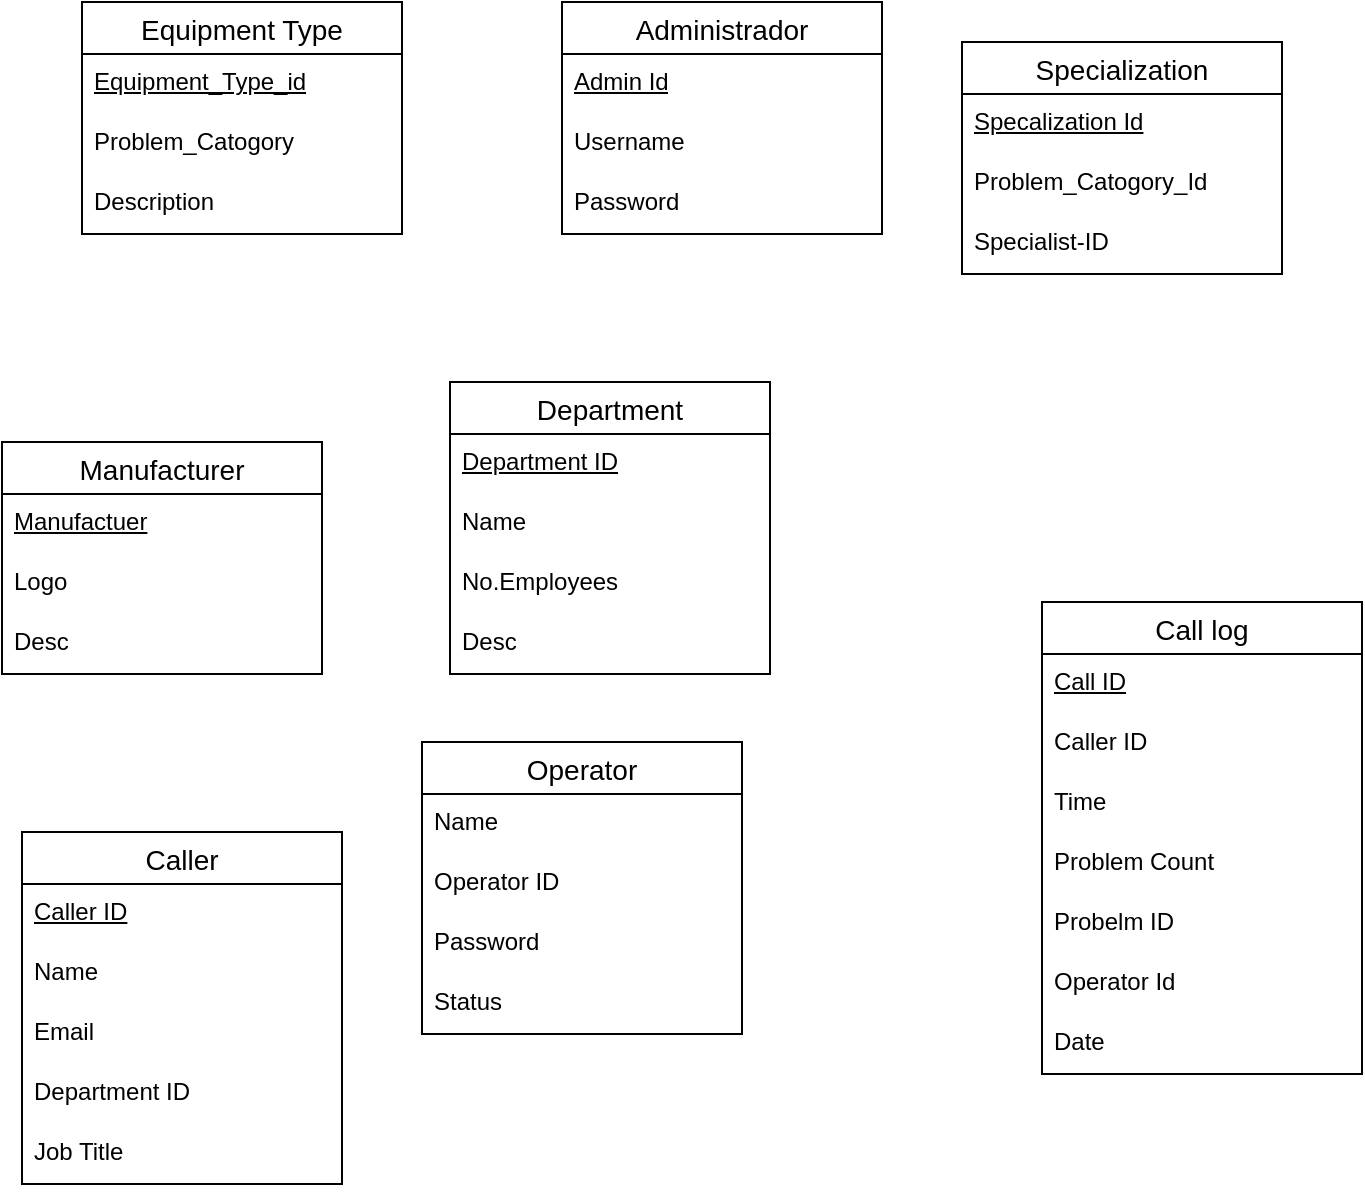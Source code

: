 <mxfile version="24.7.17">
  <diagram name="Página-1" id="YWZvAVdTHP1_MzkWAXJE">
    <mxGraphModel dx="348" dy="700" grid="1" gridSize="10" guides="1" tooltips="1" connect="1" arrows="1" fold="1" page="1" pageScale="1" pageWidth="827" pageHeight="1169" math="0" shadow="0">
      <root>
        <mxCell id="0" />
        <mxCell id="1" parent="0" />
        <mxCell id="xowSbuj2Z7gYmJpsl86z-18" value="Equipment Type" style="swimlane;fontStyle=0;childLayout=stackLayout;horizontal=1;startSize=26;horizontalStack=0;resizeParent=1;resizeParentMax=0;resizeLast=0;collapsible=1;marginBottom=0;align=center;fontSize=14;" vertex="1" parent="1">
          <mxGeometry x="150" y="170" width="160" height="116" as="geometry" />
        </mxCell>
        <mxCell id="xowSbuj2Z7gYmJpsl86z-19" value="&lt;span style=&quot;text-wrap-mode: nowrap; text-decoration-line: underline;&quot;&gt;Equipment_Type_id&lt;/span&gt;" style="text;strokeColor=none;fillColor=none;spacingLeft=4;spacingRight=4;overflow=hidden;rotatable=0;points=[[0,0.5],[1,0.5]];portConstraint=eastwest;fontSize=12;whiteSpace=wrap;html=1;" vertex="1" parent="xowSbuj2Z7gYmJpsl86z-18">
          <mxGeometry y="26" width="160" height="30" as="geometry" />
        </mxCell>
        <mxCell id="xowSbuj2Z7gYmJpsl86z-20" value="Problem_Catogory" style="text;strokeColor=none;fillColor=none;spacingLeft=4;spacingRight=4;overflow=hidden;rotatable=0;points=[[0,0.5],[1,0.5]];portConstraint=eastwest;fontSize=12;whiteSpace=wrap;html=1;" vertex="1" parent="xowSbuj2Z7gYmJpsl86z-18">
          <mxGeometry y="56" width="160" height="30" as="geometry" />
        </mxCell>
        <mxCell id="xowSbuj2Z7gYmJpsl86z-21" value="Description" style="text;strokeColor=none;fillColor=none;spacingLeft=4;spacingRight=4;overflow=hidden;rotatable=0;points=[[0,0.5],[1,0.5]];portConstraint=eastwest;fontSize=12;whiteSpace=wrap;html=1;" vertex="1" parent="xowSbuj2Z7gYmJpsl86z-18">
          <mxGeometry y="86" width="160" height="30" as="geometry" />
        </mxCell>
        <mxCell id="xowSbuj2Z7gYmJpsl86z-22" value="Administrador" style="swimlane;fontStyle=0;childLayout=stackLayout;horizontal=1;startSize=26;horizontalStack=0;resizeParent=1;resizeParentMax=0;resizeLast=0;collapsible=1;marginBottom=0;align=center;fontSize=14;" vertex="1" parent="1">
          <mxGeometry x="390" y="170" width="160" height="116" as="geometry" />
        </mxCell>
        <mxCell id="xowSbuj2Z7gYmJpsl86z-23" value="&lt;span style=&quot;text-wrap-mode: nowrap;&quot;&gt;&lt;u&gt;Admin Id&lt;/u&gt;&lt;/span&gt;" style="text;strokeColor=none;fillColor=none;spacingLeft=4;spacingRight=4;overflow=hidden;rotatable=0;points=[[0,0.5],[1,0.5]];portConstraint=eastwest;fontSize=12;whiteSpace=wrap;html=1;" vertex="1" parent="xowSbuj2Z7gYmJpsl86z-22">
          <mxGeometry y="26" width="160" height="30" as="geometry" />
        </mxCell>
        <mxCell id="xowSbuj2Z7gYmJpsl86z-24" value="Username" style="text;strokeColor=none;fillColor=none;spacingLeft=4;spacingRight=4;overflow=hidden;rotatable=0;points=[[0,0.5],[1,0.5]];portConstraint=eastwest;fontSize=12;whiteSpace=wrap;html=1;" vertex="1" parent="xowSbuj2Z7gYmJpsl86z-22">
          <mxGeometry y="56" width="160" height="30" as="geometry" />
        </mxCell>
        <mxCell id="xowSbuj2Z7gYmJpsl86z-25" value="Password" style="text;strokeColor=none;fillColor=none;spacingLeft=4;spacingRight=4;overflow=hidden;rotatable=0;points=[[0,0.5],[1,0.5]];portConstraint=eastwest;fontSize=12;whiteSpace=wrap;html=1;" vertex="1" parent="xowSbuj2Z7gYmJpsl86z-22">
          <mxGeometry y="86" width="160" height="30" as="geometry" />
        </mxCell>
        <mxCell id="xowSbuj2Z7gYmJpsl86z-26" value="Manufacturer" style="swimlane;fontStyle=0;childLayout=stackLayout;horizontal=1;startSize=26;horizontalStack=0;resizeParent=1;resizeParentMax=0;resizeLast=0;collapsible=1;marginBottom=0;align=center;fontSize=14;" vertex="1" parent="1">
          <mxGeometry x="110" y="390" width="160" height="116" as="geometry" />
        </mxCell>
        <mxCell id="xowSbuj2Z7gYmJpsl86z-27" value="&lt;span style=&quot;text-wrap-mode: nowrap;&quot;&gt;&lt;u&gt;Manufactuer&lt;/u&gt;&lt;/span&gt;" style="text;strokeColor=none;fillColor=none;spacingLeft=4;spacingRight=4;overflow=hidden;rotatable=0;points=[[0,0.5],[1,0.5]];portConstraint=eastwest;fontSize=12;whiteSpace=wrap;html=1;" vertex="1" parent="xowSbuj2Z7gYmJpsl86z-26">
          <mxGeometry y="26" width="160" height="30" as="geometry" />
        </mxCell>
        <mxCell id="xowSbuj2Z7gYmJpsl86z-28" value="Logo" style="text;strokeColor=none;fillColor=none;spacingLeft=4;spacingRight=4;overflow=hidden;rotatable=0;points=[[0,0.5],[1,0.5]];portConstraint=eastwest;fontSize=12;whiteSpace=wrap;html=1;" vertex="1" parent="xowSbuj2Z7gYmJpsl86z-26">
          <mxGeometry y="56" width="160" height="30" as="geometry" />
        </mxCell>
        <mxCell id="xowSbuj2Z7gYmJpsl86z-29" value="Desc" style="text;strokeColor=none;fillColor=none;spacingLeft=4;spacingRight=4;overflow=hidden;rotatable=0;points=[[0,0.5],[1,0.5]];portConstraint=eastwest;fontSize=12;whiteSpace=wrap;html=1;" vertex="1" parent="xowSbuj2Z7gYmJpsl86z-26">
          <mxGeometry y="86" width="160" height="30" as="geometry" />
        </mxCell>
        <mxCell id="xowSbuj2Z7gYmJpsl86z-30" value="Department" style="swimlane;fontStyle=0;childLayout=stackLayout;horizontal=1;startSize=26;horizontalStack=0;resizeParent=1;resizeParentMax=0;resizeLast=0;collapsible=1;marginBottom=0;align=center;fontSize=14;" vertex="1" parent="1">
          <mxGeometry x="334" y="360" width="160" height="146" as="geometry" />
        </mxCell>
        <mxCell id="xowSbuj2Z7gYmJpsl86z-31" value="&lt;span style=&quot;text-wrap-mode: nowrap;&quot;&gt;&lt;u&gt;Department ID&lt;/u&gt;&lt;/span&gt;" style="text;strokeColor=none;fillColor=none;spacingLeft=4;spacingRight=4;overflow=hidden;rotatable=0;points=[[0,0.5],[1,0.5]];portConstraint=eastwest;fontSize=12;whiteSpace=wrap;html=1;" vertex="1" parent="xowSbuj2Z7gYmJpsl86z-30">
          <mxGeometry y="26" width="160" height="30" as="geometry" />
        </mxCell>
        <mxCell id="xowSbuj2Z7gYmJpsl86z-38" value="Name" style="text;strokeColor=none;fillColor=none;spacingLeft=4;spacingRight=4;overflow=hidden;rotatable=0;points=[[0,0.5],[1,0.5]];portConstraint=eastwest;fontSize=12;whiteSpace=wrap;html=1;" vertex="1" parent="xowSbuj2Z7gYmJpsl86z-30">
          <mxGeometry y="56" width="160" height="30" as="geometry" />
        </mxCell>
        <mxCell id="xowSbuj2Z7gYmJpsl86z-37" value="No.Employees" style="text;strokeColor=none;fillColor=none;spacingLeft=4;spacingRight=4;overflow=hidden;rotatable=0;points=[[0,0.5],[1,0.5]];portConstraint=eastwest;fontSize=12;whiteSpace=wrap;html=1;" vertex="1" parent="xowSbuj2Z7gYmJpsl86z-30">
          <mxGeometry y="86" width="160" height="30" as="geometry" />
        </mxCell>
        <mxCell id="xowSbuj2Z7gYmJpsl86z-33" value="Desc" style="text;strokeColor=none;fillColor=none;spacingLeft=4;spacingRight=4;overflow=hidden;rotatable=0;points=[[0,0.5],[1,0.5]];portConstraint=eastwest;fontSize=12;whiteSpace=wrap;html=1;" vertex="1" parent="xowSbuj2Z7gYmJpsl86z-30">
          <mxGeometry y="116" width="160" height="30" as="geometry" />
        </mxCell>
        <mxCell id="xowSbuj2Z7gYmJpsl86z-39" value="Caller" style="swimlane;fontStyle=0;childLayout=stackLayout;horizontal=1;startSize=26;horizontalStack=0;resizeParent=1;resizeParentMax=0;resizeLast=0;collapsible=1;marginBottom=0;align=center;fontSize=14;" vertex="1" parent="1">
          <mxGeometry x="120" y="585" width="160" height="176" as="geometry" />
        </mxCell>
        <mxCell id="xowSbuj2Z7gYmJpsl86z-40" value="&lt;span style=&quot;text-wrap-mode: nowrap;&quot;&gt;&lt;u&gt;Caller ID&lt;/u&gt;&lt;/span&gt;" style="text;strokeColor=none;fillColor=none;spacingLeft=4;spacingRight=4;overflow=hidden;rotatable=0;points=[[0,0.5],[1,0.5]];portConstraint=eastwest;fontSize=12;whiteSpace=wrap;html=1;" vertex="1" parent="xowSbuj2Z7gYmJpsl86z-39">
          <mxGeometry y="26" width="160" height="30" as="geometry" />
        </mxCell>
        <mxCell id="xowSbuj2Z7gYmJpsl86z-44" value="Name" style="text;strokeColor=none;fillColor=none;spacingLeft=4;spacingRight=4;overflow=hidden;rotatable=0;points=[[0,0.5],[1,0.5]];portConstraint=eastwest;fontSize=12;whiteSpace=wrap;html=1;" vertex="1" parent="xowSbuj2Z7gYmJpsl86z-39">
          <mxGeometry y="56" width="160" height="30" as="geometry" />
        </mxCell>
        <mxCell id="xowSbuj2Z7gYmJpsl86z-45" value="Email" style="text;strokeColor=none;fillColor=none;spacingLeft=4;spacingRight=4;overflow=hidden;rotatable=0;points=[[0,0.5],[1,0.5]];portConstraint=eastwest;fontSize=12;whiteSpace=wrap;html=1;" vertex="1" parent="xowSbuj2Z7gYmJpsl86z-39">
          <mxGeometry y="86" width="160" height="30" as="geometry" />
        </mxCell>
        <mxCell id="xowSbuj2Z7gYmJpsl86z-42" value="Department ID" style="text;strokeColor=none;fillColor=none;spacingLeft=4;spacingRight=4;overflow=hidden;rotatable=0;points=[[0,0.5],[1,0.5]];portConstraint=eastwest;fontSize=12;whiteSpace=wrap;html=1;" vertex="1" parent="xowSbuj2Z7gYmJpsl86z-39">
          <mxGeometry y="116" width="160" height="30" as="geometry" />
        </mxCell>
        <mxCell id="xowSbuj2Z7gYmJpsl86z-43" value="Job Title" style="text;strokeColor=none;fillColor=none;spacingLeft=4;spacingRight=4;overflow=hidden;rotatable=0;points=[[0,0.5],[1,0.5]];portConstraint=eastwest;fontSize=12;whiteSpace=wrap;html=1;" vertex="1" parent="xowSbuj2Z7gYmJpsl86z-39">
          <mxGeometry y="146" width="160" height="30" as="geometry" />
        </mxCell>
        <mxCell id="xowSbuj2Z7gYmJpsl86z-46" value="Operator" style="swimlane;fontStyle=0;childLayout=stackLayout;horizontal=1;startSize=26;horizontalStack=0;resizeParent=1;resizeParentMax=0;resizeLast=0;collapsible=1;marginBottom=0;align=center;fontSize=14;" vertex="1" parent="1">
          <mxGeometry x="320" y="540" width="160" height="146" as="geometry" />
        </mxCell>
        <mxCell id="xowSbuj2Z7gYmJpsl86z-48" value="Name" style="text;strokeColor=none;fillColor=none;spacingLeft=4;spacingRight=4;overflow=hidden;rotatable=0;points=[[0,0.5],[1,0.5]];portConstraint=eastwest;fontSize=12;whiteSpace=wrap;html=1;" vertex="1" parent="xowSbuj2Z7gYmJpsl86z-46">
          <mxGeometry y="26" width="160" height="30" as="geometry" />
        </mxCell>
        <mxCell id="xowSbuj2Z7gYmJpsl86z-49" value="Operator ID" style="text;strokeColor=none;fillColor=none;spacingLeft=4;spacingRight=4;overflow=hidden;rotatable=0;points=[[0,0.5],[1,0.5]];portConstraint=eastwest;fontSize=12;whiteSpace=wrap;html=1;" vertex="1" parent="xowSbuj2Z7gYmJpsl86z-46">
          <mxGeometry y="56" width="160" height="30" as="geometry" />
        </mxCell>
        <mxCell id="xowSbuj2Z7gYmJpsl86z-50" value="Password" style="text;strokeColor=none;fillColor=none;spacingLeft=4;spacingRight=4;overflow=hidden;rotatable=0;points=[[0,0.5],[1,0.5]];portConstraint=eastwest;fontSize=12;whiteSpace=wrap;html=1;" vertex="1" parent="xowSbuj2Z7gYmJpsl86z-46">
          <mxGeometry y="86" width="160" height="30" as="geometry" />
        </mxCell>
        <mxCell id="xowSbuj2Z7gYmJpsl86z-51" value="Status" style="text;strokeColor=none;fillColor=none;spacingLeft=4;spacingRight=4;overflow=hidden;rotatable=0;points=[[0,0.5],[1,0.5]];portConstraint=eastwest;fontSize=12;whiteSpace=wrap;html=1;" vertex="1" parent="xowSbuj2Z7gYmJpsl86z-46">
          <mxGeometry y="116" width="160" height="30" as="geometry" />
        </mxCell>
        <mxCell id="xowSbuj2Z7gYmJpsl86z-52" value="Call log" style="swimlane;fontStyle=0;childLayout=stackLayout;horizontal=1;startSize=26;horizontalStack=0;resizeParent=1;resizeParentMax=0;resizeLast=0;collapsible=1;marginBottom=0;align=center;fontSize=14;" vertex="1" parent="1">
          <mxGeometry x="630" y="470" width="160" height="236" as="geometry" />
        </mxCell>
        <mxCell id="xowSbuj2Z7gYmJpsl86z-53" value="&lt;span style=&quot;text-wrap-mode: nowrap;&quot;&gt;&lt;u&gt;Call ID&lt;/u&gt;&lt;/span&gt;" style="text;strokeColor=none;fillColor=none;spacingLeft=4;spacingRight=4;overflow=hidden;rotatable=0;points=[[0,0.5],[1,0.5]];portConstraint=eastwest;fontSize=12;whiteSpace=wrap;html=1;" vertex="1" parent="xowSbuj2Z7gYmJpsl86z-52">
          <mxGeometry y="26" width="160" height="30" as="geometry" />
        </mxCell>
        <mxCell id="xowSbuj2Z7gYmJpsl86z-60" value="Caller ID" style="text;strokeColor=none;fillColor=none;spacingLeft=4;spacingRight=4;overflow=hidden;rotatable=0;points=[[0,0.5],[1,0.5]];portConstraint=eastwest;fontSize=12;whiteSpace=wrap;html=1;" vertex="1" parent="xowSbuj2Z7gYmJpsl86z-52">
          <mxGeometry y="56" width="160" height="30" as="geometry" />
        </mxCell>
        <mxCell id="xowSbuj2Z7gYmJpsl86z-61" value="Time" style="text;strokeColor=none;fillColor=none;spacingLeft=4;spacingRight=4;overflow=hidden;rotatable=0;points=[[0,0.5],[1,0.5]];portConstraint=eastwest;fontSize=12;whiteSpace=wrap;html=1;" vertex="1" parent="xowSbuj2Z7gYmJpsl86z-52">
          <mxGeometry y="86" width="160" height="30" as="geometry" />
        </mxCell>
        <mxCell id="xowSbuj2Z7gYmJpsl86z-59" value="Problem Count" style="text;strokeColor=none;fillColor=none;spacingLeft=4;spacingRight=4;overflow=hidden;rotatable=0;points=[[0,0.5],[1,0.5]];portConstraint=eastwest;fontSize=12;whiteSpace=wrap;html=1;" vertex="1" parent="xowSbuj2Z7gYmJpsl86z-52">
          <mxGeometry y="116" width="160" height="30" as="geometry" />
        </mxCell>
        <mxCell id="xowSbuj2Z7gYmJpsl86z-58" value="Probelm ID" style="text;strokeColor=none;fillColor=none;spacingLeft=4;spacingRight=4;overflow=hidden;rotatable=0;points=[[0,0.5],[1,0.5]];portConstraint=eastwest;fontSize=12;whiteSpace=wrap;html=1;" vertex="1" parent="xowSbuj2Z7gYmJpsl86z-52">
          <mxGeometry y="146" width="160" height="30" as="geometry" />
        </mxCell>
        <mxCell id="xowSbuj2Z7gYmJpsl86z-55" value="Operator Id" style="text;strokeColor=none;fillColor=none;spacingLeft=4;spacingRight=4;overflow=hidden;rotatable=0;points=[[0,0.5],[1,0.5]];portConstraint=eastwest;fontSize=12;whiteSpace=wrap;html=1;" vertex="1" parent="xowSbuj2Z7gYmJpsl86z-52">
          <mxGeometry y="176" width="160" height="30" as="geometry" />
        </mxCell>
        <mxCell id="xowSbuj2Z7gYmJpsl86z-56" value="Date" style="text;strokeColor=none;fillColor=none;spacingLeft=4;spacingRight=4;overflow=hidden;rotatable=0;points=[[0,0.5],[1,0.5]];portConstraint=eastwest;fontSize=12;whiteSpace=wrap;html=1;" vertex="1" parent="xowSbuj2Z7gYmJpsl86z-52">
          <mxGeometry y="206" width="160" height="30" as="geometry" />
        </mxCell>
        <mxCell id="xowSbuj2Z7gYmJpsl86z-62" value="Specialization" style="swimlane;fontStyle=0;childLayout=stackLayout;horizontal=1;startSize=26;horizontalStack=0;resizeParent=1;resizeParentMax=0;resizeLast=0;collapsible=1;marginBottom=0;align=center;fontSize=14;" vertex="1" parent="1">
          <mxGeometry x="590" y="190" width="160" height="116" as="geometry" />
        </mxCell>
        <mxCell id="xowSbuj2Z7gYmJpsl86z-63" value="&lt;span style=&quot;text-wrap-mode: nowrap;&quot;&gt;&lt;u&gt;Specalization Id&lt;/u&gt;&lt;/span&gt;" style="text;strokeColor=none;fillColor=none;spacingLeft=4;spacingRight=4;overflow=hidden;rotatable=0;points=[[0,0.5],[1,0.5]];portConstraint=eastwest;fontSize=12;whiteSpace=wrap;html=1;" vertex="1" parent="xowSbuj2Z7gYmJpsl86z-62">
          <mxGeometry y="26" width="160" height="30" as="geometry" />
        </mxCell>
        <mxCell id="xowSbuj2Z7gYmJpsl86z-64" value="Problem_Catogory_Id" style="text;strokeColor=none;fillColor=none;spacingLeft=4;spacingRight=4;overflow=hidden;rotatable=0;points=[[0,0.5],[1,0.5]];portConstraint=eastwest;fontSize=12;whiteSpace=wrap;html=1;" vertex="1" parent="xowSbuj2Z7gYmJpsl86z-62">
          <mxGeometry y="56" width="160" height="30" as="geometry" />
        </mxCell>
        <mxCell id="xowSbuj2Z7gYmJpsl86z-65" value="Specialist-ID" style="text;strokeColor=none;fillColor=none;spacingLeft=4;spacingRight=4;overflow=hidden;rotatable=0;points=[[0,0.5],[1,0.5]];portConstraint=eastwest;fontSize=12;whiteSpace=wrap;html=1;" vertex="1" parent="xowSbuj2Z7gYmJpsl86z-62">
          <mxGeometry y="86" width="160" height="30" as="geometry" />
        </mxCell>
      </root>
    </mxGraphModel>
  </diagram>
</mxfile>
